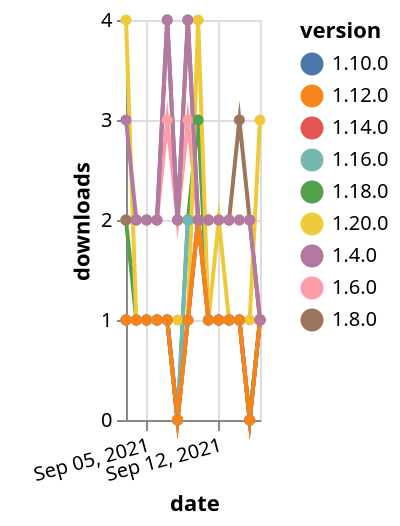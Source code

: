 {"$schema": "https://vega.github.io/schema/vega-lite/v5.json", "description": "A simple bar chart with embedded data.", "data": {"values": [{"date": "2021-09-03", "total": 2561, "delta": 2, "version": "1.6.0"}, {"date": "2021-09-04", "total": 2563, "delta": 2, "version": "1.6.0"}, {"date": "2021-09-05", "total": 2565, "delta": 2, "version": "1.6.0"}, {"date": "2021-09-06", "total": 2567, "delta": 2, "version": "1.6.0"}, {"date": "2021-09-07", "total": 2570, "delta": 3, "version": "1.6.0"}, {"date": "2021-09-08", "total": 2572, "delta": 2, "version": "1.6.0"}, {"date": "2021-09-09", "total": 2575, "delta": 3, "version": "1.6.0"}, {"date": "2021-09-10", "total": 2577, "delta": 2, "version": "1.6.0"}, {"date": "2021-09-11", "total": 2579, "delta": 2, "version": "1.6.0"}, {"date": "2021-09-12", "total": 2581, "delta": 2, "version": "1.6.0"}, {"date": "2021-09-13", "total": 2583, "delta": 2, "version": "1.6.0"}, {"date": "2021-09-14", "total": 2585, "delta": 2, "version": "1.6.0"}, {"date": "2021-09-15", "total": 2587, "delta": 2, "version": "1.6.0"}, {"date": "2021-09-16", "total": 2588, "delta": 1, "version": "1.6.0"}, {"date": "2021-09-03", "total": 188, "delta": 2, "version": "1.18.0"}, {"date": "2021-09-04", "total": 189, "delta": 1, "version": "1.18.0"}, {"date": "2021-09-05", "total": 190, "delta": 1, "version": "1.18.0"}, {"date": "2021-09-06", "total": 191, "delta": 1, "version": "1.18.0"}, {"date": "2021-09-07", "total": 192, "delta": 1, "version": "1.18.0"}, {"date": "2021-09-08", "total": 192, "delta": 0, "version": "1.18.0"}, {"date": "2021-09-09", "total": 194, "delta": 2, "version": "1.18.0"}, {"date": "2021-09-10", "total": 197, "delta": 3, "version": "1.18.0"}, {"date": "2021-09-11", "total": 198, "delta": 1, "version": "1.18.0"}, {"date": "2021-09-12", "total": 199, "delta": 1, "version": "1.18.0"}, {"date": "2021-09-13", "total": 200, "delta": 1, "version": "1.18.0"}, {"date": "2021-09-14", "total": 201, "delta": 1, "version": "1.18.0"}, {"date": "2021-09-15", "total": 201, "delta": 0, "version": "1.18.0"}, {"date": "2021-09-16", "total": 202, "delta": 1, "version": "1.18.0"}, {"date": "2021-09-03", "total": 2484, "delta": 2, "version": "1.8.0"}, {"date": "2021-09-04", "total": 2486, "delta": 2, "version": "1.8.0"}, {"date": "2021-09-05", "total": 2488, "delta": 2, "version": "1.8.0"}, {"date": "2021-09-06", "total": 2490, "delta": 2, "version": "1.8.0"}, {"date": "2021-09-07", "total": 2494, "delta": 4, "version": "1.8.0"}, {"date": "2021-09-08", "total": 2496, "delta": 2, "version": "1.8.0"}, {"date": "2021-09-09", "total": 2500, "delta": 4, "version": "1.8.0"}, {"date": "2021-09-10", "total": 2502, "delta": 2, "version": "1.8.0"}, {"date": "2021-09-11", "total": 2504, "delta": 2, "version": "1.8.0"}, {"date": "2021-09-12", "total": 2506, "delta": 2, "version": "1.8.0"}, {"date": "2021-09-13", "total": 2508, "delta": 2, "version": "1.8.0"}, {"date": "2021-09-14", "total": 2511, "delta": 3, "version": "1.8.0"}, {"date": "2021-09-15", "total": 2513, "delta": 2, "version": "1.8.0"}, {"date": "2021-09-16", "total": 2514, "delta": 1, "version": "1.8.0"}, {"date": "2021-09-03", "total": 237, "delta": 1, "version": "1.10.0"}, {"date": "2021-09-04", "total": 238, "delta": 1, "version": "1.10.0"}, {"date": "2021-09-05", "total": 239, "delta": 1, "version": "1.10.0"}, {"date": "2021-09-06", "total": 240, "delta": 1, "version": "1.10.0"}, {"date": "2021-09-07", "total": 241, "delta": 1, "version": "1.10.0"}, {"date": "2021-09-08", "total": 241, "delta": 0, "version": "1.10.0"}, {"date": "2021-09-09", "total": 242, "delta": 1, "version": "1.10.0"}, {"date": "2021-09-10", "total": 244, "delta": 2, "version": "1.10.0"}, {"date": "2021-09-11", "total": 245, "delta": 1, "version": "1.10.0"}, {"date": "2021-09-12", "total": 246, "delta": 1, "version": "1.10.0"}, {"date": "2021-09-13", "total": 247, "delta": 1, "version": "1.10.0"}, {"date": "2021-09-14", "total": 248, "delta": 1, "version": "1.10.0"}, {"date": "2021-09-15", "total": 248, "delta": 0, "version": "1.10.0"}, {"date": "2021-09-16", "total": 249, "delta": 1, "version": "1.10.0"}, {"date": "2021-09-03", "total": 133, "delta": 4, "version": "1.20.0"}, {"date": "2021-09-04", "total": 134, "delta": 1, "version": "1.20.0"}, {"date": "2021-09-05", "total": 135, "delta": 1, "version": "1.20.0"}, {"date": "2021-09-06", "total": 136, "delta": 1, "version": "1.20.0"}, {"date": "2021-09-07", "total": 137, "delta": 1, "version": "1.20.0"}, {"date": "2021-09-08", "total": 138, "delta": 1, "version": "1.20.0"}, {"date": "2021-09-09", "total": 139, "delta": 1, "version": "1.20.0"}, {"date": "2021-09-10", "total": 143, "delta": 4, "version": "1.20.0"}, {"date": "2021-09-11", "total": 144, "delta": 1, "version": "1.20.0"}, {"date": "2021-09-12", "total": 146, "delta": 2, "version": "1.20.0"}, {"date": "2021-09-13", "total": 147, "delta": 1, "version": "1.20.0"}, {"date": "2021-09-14", "total": 148, "delta": 1, "version": "1.20.0"}, {"date": "2021-09-15", "total": 149, "delta": 1, "version": "1.20.0"}, {"date": "2021-09-16", "total": 152, "delta": 3, "version": "1.20.0"}, {"date": "2021-09-03", "total": 162, "delta": 1, "version": "1.16.0"}, {"date": "2021-09-04", "total": 163, "delta": 1, "version": "1.16.0"}, {"date": "2021-09-05", "total": 164, "delta": 1, "version": "1.16.0"}, {"date": "2021-09-06", "total": 165, "delta": 1, "version": "1.16.0"}, {"date": "2021-09-07", "total": 166, "delta": 1, "version": "1.16.0"}, {"date": "2021-09-08", "total": 166, "delta": 0, "version": "1.16.0"}, {"date": "2021-09-09", "total": 168, "delta": 2, "version": "1.16.0"}, {"date": "2021-09-10", "total": 170, "delta": 2, "version": "1.16.0"}, {"date": "2021-09-11", "total": 171, "delta": 1, "version": "1.16.0"}, {"date": "2021-09-12", "total": 172, "delta": 1, "version": "1.16.0"}, {"date": "2021-09-13", "total": 173, "delta": 1, "version": "1.16.0"}, {"date": "2021-09-14", "total": 174, "delta": 1, "version": "1.16.0"}, {"date": "2021-09-15", "total": 174, "delta": 0, "version": "1.16.0"}, {"date": "2021-09-16", "total": 175, "delta": 1, "version": "1.16.0"}, {"date": "2021-09-03", "total": 181, "delta": 1, "version": "1.14.0"}, {"date": "2021-09-04", "total": 182, "delta": 1, "version": "1.14.0"}, {"date": "2021-09-05", "total": 183, "delta": 1, "version": "1.14.0"}, {"date": "2021-09-06", "total": 184, "delta": 1, "version": "1.14.0"}, {"date": "2021-09-07", "total": 185, "delta": 1, "version": "1.14.0"}, {"date": "2021-09-08", "total": 185, "delta": 0, "version": "1.14.0"}, {"date": "2021-09-09", "total": 186, "delta": 1, "version": "1.14.0"}, {"date": "2021-09-10", "total": 188, "delta": 2, "version": "1.14.0"}, {"date": "2021-09-11", "total": 189, "delta": 1, "version": "1.14.0"}, {"date": "2021-09-12", "total": 190, "delta": 1, "version": "1.14.0"}, {"date": "2021-09-13", "total": 191, "delta": 1, "version": "1.14.0"}, {"date": "2021-09-14", "total": 192, "delta": 1, "version": "1.14.0"}, {"date": "2021-09-15", "total": 192, "delta": 0, "version": "1.14.0"}, {"date": "2021-09-16", "total": 193, "delta": 1, "version": "1.14.0"}, {"date": "2021-09-03", "total": 197, "delta": 1, "version": "1.12.0"}, {"date": "2021-09-04", "total": 198, "delta": 1, "version": "1.12.0"}, {"date": "2021-09-05", "total": 199, "delta": 1, "version": "1.12.0"}, {"date": "2021-09-06", "total": 200, "delta": 1, "version": "1.12.0"}, {"date": "2021-09-07", "total": 201, "delta": 1, "version": "1.12.0"}, {"date": "2021-09-08", "total": 201, "delta": 0, "version": "1.12.0"}, {"date": "2021-09-09", "total": 202, "delta": 1, "version": "1.12.0"}, {"date": "2021-09-10", "total": 204, "delta": 2, "version": "1.12.0"}, {"date": "2021-09-11", "total": 205, "delta": 1, "version": "1.12.0"}, {"date": "2021-09-12", "total": 206, "delta": 1, "version": "1.12.0"}, {"date": "2021-09-13", "total": 207, "delta": 1, "version": "1.12.0"}, {"date": "2021-09-14", "total": 208, "delta": 1, "version": "1.12.0"}, {"date": "2021-09-15", "total": 208, "delta": 0, "version": "1.12.0"}, {"date": "2021-09-16", "total": 209, "delta": 1, "version": "1.12.0"}, {"date": "2021-09-03", "total": 3043, "delta": 3, "version": "1.4.0"}, {"date": "2021-09-04", "total": 3045, "delta": 2, "version": "1.4.0"}, {"date": "2021-09-05", "total": 3047, "delta": 2, "version": "1.4.0"}, {"date": "2021-09-06", "total": 3049, "delta": 2, "version": "1.4.0"}, {"date": "2021-09-07", "total": 3053, "delta": 4, "version": "1.4.0"}, {"date": "2021-09-08", "total": 3055, "delta": 2, "version": "1.4.0"}, {"date": "2021-09-09", "total": 3059, "delta": 4, "version": "1.4.0"}, {"date": "2021-09-10", "total": 3061, "delta": 2, "version": "1.4.0"}, {"date": "2021-09-11", "total": 3063, "delta": 2, "version": "1.4.0"}, {"date": "2021-09-12", "total": 3065, "delta": 2, "version": "1.4.0"}, {"date": "2021-09-13", "total": 3067, "delta": 2, "version": "1.4.0"}, {"date": "2021-09-14", "total": 3069, "delta": 2, "version": "1.4.0"}, {"date": "2021-09-15", "total": 3071, "delta": 2, "version": "1.4.0"}, {"date": "2021-09-16", "total": 3072, "delta": 1, "version": "1.4.0"}]}, "width": "container", "mark": {"type": "line", "point": {"filled": true}}, "encoding": {"x": {"field": "date", "type": "temporal", "timeUnit": "yearmonthdate", "title": "date", "axis": {"labelAngle": -15}}, "y": {"field": "delta", "type": "quantitative", "title": "downloads"}, "color": {"field": "version", "type": "nominal"}, "tooltip": {"field": "delta"}}}